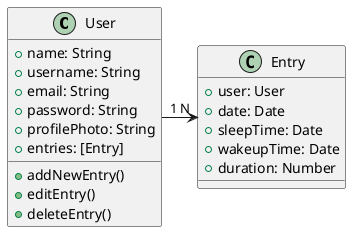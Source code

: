 @startuml "Class Diagram"

class User {
    + name: String
    + username: String
    + email: String
    + password: String
    + profilePhoto: String
    + entries: [Entry]

    + addNewEntry()
    + editEntry()
    + deleteEntry()
}

class Entry {
    + user: User
    + date: Date
    + sleepTime: Date
    + wakeupTime: Date
    + duration: Number
}

User "1" -right-> "N" Entry

@enduml